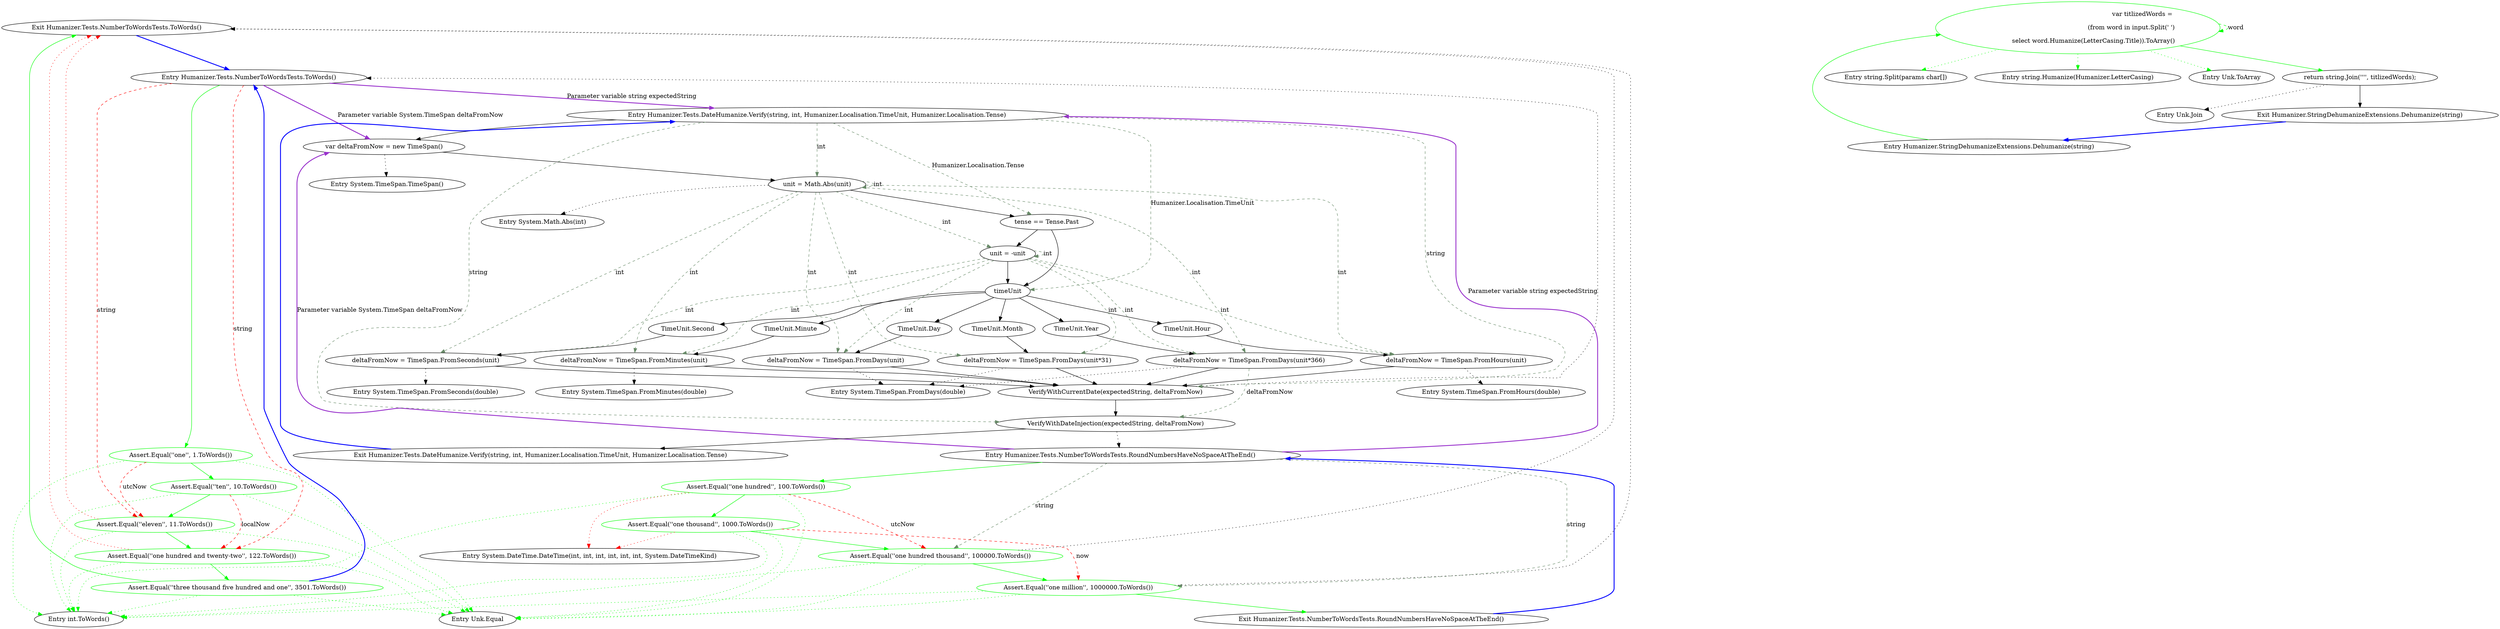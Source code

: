 digraph  {
m0_6 [label="Exit Humanizer.Tests.NumberToWordsTests.ToWords()", span="7-7", cluster="Humanizer.Tests.NumberToWordsTests.ToWords()", file="NumberToWordsTests.cs"];
m0_0 [label="Entry Humanizer.Tests.NumberToWordsTests.ToWords()", span="7-7", cluster="Humanizer.Tests.NumberToWordsTests.ToWords()", file="NumberToWordsTests.cs"];
m0_1 [label="Assert.Equal(''one'', 1.ToWords())", span="9-9", cluster="Humanizer.Tests.NumberToWordsTests.ToWords()", color=green, community=0, file="NumberToWordsTests.cs"];
m0_3 [label="Assert.Equal(''eleven'', 11.ToWords())", span="11-11", cluster="Humanizer.Tests.NumberToWordsTests.ToWords()", color=green, community=0, file="NumberToWordsTests.cs"];
m0_4 [label="Assert.Equal(''one hundred and twenty-two'', 122.ToWords())", span="12-12", cluster="Humanizer.Tests.NumberToWordsTests.ToWords()", color=green, community=0, file="NumberToWordsTests.cs"];
m0_2 [label="Assert.Equal(''ten'', 10.ToWords())", span="10-10", cluster="Humanizer.Tests.NumberToWordsTests.ToWords()", color=green, community=0, file="NumberToWordsTests.cs"];
m0_5 [label="Assert.Equal(''three thousand five hundred and one'', 3501.ToWords())", span="13-13", cluster="Humanizer.Tests.NumberToWordsTests.ToWords()", file="NumberToWordsTests.cs", color=green, community=0];
m0_38 [label="Entry System.Math.Abs(int)", span="0-0", cluster="System.Math.Abs(int)", file="NumberToWordsTests.cs"];
m0_7 [label="Entry int.ToWords()", span="16-16", cluster="int.ToWords()", file="NumberToWordsTests.cs"];
m0_37 [label="Entry System.TimeSpan.TimeSpan()", span="0-0", cluster="System.TimeSpan.TimeSpan()", file="NumberToWordsTests.cs"];
m0_40 [label="Entry System.TimeSpan.FromMinutes(double)", span="0-0", cluster="System.TimeSpan.FromMinutes(double)", file="NumberToWordsTests.cs"];
m0_8 [label="Entry Unk.Equal", span="", cluster="Unk.Equal", file="NumberToWordsTests.cs"];
m0_9 [label="Entry Humanizer.Tests.NumberToWordsTests.RoundNumbersHaveNoSpaceAtTheEnd()", span="17-17", cluster="Humanizer.Tests.NumberToWordsTests.RoundNumbersHaveNoSpaceAtTheEnd()", file="NumberToWordsTests.cs"];
m0_10 [label="Assert.Equal(''one hundred'', 100.ToWords())", span="19-19", cluster="Humanizer.Tests.NumberToWordsTests.RoundNumbersHaveNoSpaceAtTheEnd()", color=green, community=0, file="NumberToWordsTests.cs"];
m0_12 [label="Assert.Equal(''one hundred thousand'', 100000.ToWords())", span="21-21", cluster="Humanizer.Tests.NumberToWordsTests.RoundNumbersHaveNoSpaceAtTheEnd()", file="NumberToWordsTests.cs", color=green, community=0];
m0_13 [label="Assert.Equal(''one million'', 1000000.ToWords())", span="22-22", cluster="Humanizer.Tests.NumberToWordsTests.RoundNumbersHaveNoSpaceAtTheEnd()", file="NumberToWordsTests.cs", color=green, community=0];
m0_11 [label="Assert.Equal(''one thousand'', 1000.ToWords())", span="20-20", cluster="Humanizer.Tests.NumberToWordsTests.RoundNumbersHaveNoSpaceAtTheEnd()", color=green, community=0, file="NumberToWordsTests.cs"];
m0_14 [label="Exit Humanizer.Tests.NumberToWordsTests.RoundNumbersHaveNoSpaceAtTheEnd()", span="17-17", cluster="Humanizer.Tests.NumberToWordsTests.RoundNumbersHaveNoSpaceAtTheEnd()", file="NumberToWordsTests.cs"];
m0_15 [label="Entry System.DateTime.DateTime(int, int, int, int, int, int, System.DateTimeKind)", span="0-0", cluster="System.DateTime.DateTime(int, int, int, int, int, int, System.DateTimeKind)", file="NumberToWordsTests.cs"];
m0_39 [label="Entry System.TimeSpan.FromSeconds(double)", span="0-0", cluster="System.TimeSpan.FromSeconds(double)", file="NumberToWordsTests.cs"];
m0_41 [label="Entry System.TimeSpan.FromHours(double)", span="0-0", cluster="System.TimeSpan.FromHours(double)", file="NumberToWordsTests.cs"];
m0_42 [label="Entry System.TimeSpan.FromDays(double)", span="0-0", cluster="System.TimeSpan.FromDays(double)", file="NumberToWordsTests.cs"];
m0_16 [label="Entry Humanizer.Tests.DateHumanize.Verify(string, int, Humanizer.Localisation.TimeUnit, Humanizer.Localisation.Tense)", span="27-27", cluster="Humanizer.Tests.DateHumanize.Verify(string, int, Humanizer.Localisation.TimeUnit, Humanizer.Localisation.Tense)", file="NumberToWordsTests.cs"];
m0_17 [label="var deltaFromNow = new TimeSpan()", span="29-29", cluster="Humanizer.Tests.DateHumanize.Verify(string, int, Humanizer.Localisation.TimeUnit, Humanizer.Localisation.Tense)", file="NumberToWordsTests.cs"];
m0_18 [label="unit = Math.Abs(unit)", span="30-30", cluster="Humanizer.Tests.DateHumanize.Verify(string, int, Humanizer.Localisation.TimeUnit, Humanizer.Localisation.Tense)", file="NumberToWordsTests.cs"];
m0_19 [label="tense == Tense.Past", span="32-32", cluster="Humanizer.Tests.DateHumanize.Verify(string, int, Humanizer.Localisation.TimeUnit, Humanizer.Localisation.Tense)", file="NumberToWordsTests.cs"];
m0_21 [label=timeUnit, span="35-35", cluster="Humanizer.Tests.DateHumanize.Verify(string, int, Humanizer.Localisation.TimeUnit, Humanizer.Localisation.Tense)", file="NumberToWordsTests.cs"];
m0_34 [label="VerifyWithCurrentDate(expectedString, deltaFromNow)", span="57-57", cluster="Humanizer.Tests.DateHumanize.Verify(string, int, Humanizer.Localisation.TimeUnit, Humanizer.Localisation.Tense)", file="NumberToWordsTests.cs"];
m0_35 [label="VerifyWithDateInjection(expectedString, deltaFromNow)", span="58-58", cluster="Humanizer.Tests.DateHumanize.Verify(string, int, Humanizer.Localisation.TimeUnit, Humanizer.Localisation.Tense)", file="NumberToWordsTests.cs"];
m0_20 [label="unit = -unit", span="33-33", cluster="Humanizer.Tests.DateHumanize.Verify(string, int, Humanizer.Localisation.TimeUnit, Humanizer.Localisation.Tense)", file="NumberToWordsTests.cs"];
m0_23 [label="deltaFromNow = TimeSpan.FromSeconds(unit)", span="38-38", cluster="Humanizer.Tests.DateHumanize.Verify(string, int, Humanizer.Localisation.TimeUnit, Humanizer.Localisation.Tense)", file="NumberToWordsTests.cs"];
m0_25 [label="deltaFromNow = TimeSpan.FromMinutes(unit)", span="41-41", cluster="Humanizer.Tests.DateHumanize.Verify(string, int, Humanizer.Localisation.TimeUnit, Humanizer.Localisation.Tense)", file="NumberToWordsTests.cs"];
m0_27 [label="deltaFromNow = TimeSpan.FromHours(unit)", span="44-44", cluster="Humanizer.Tests.DateHumanize.Verify(string, int, Humanizer.Localisation.TimeUnit, Humanizer.Localisation.Tense)", file="NumberToWordsTests.cs"];
m0_29 [label="deltaFromNow = TimeSpan.FromDays(unit)", span="47-47", cluster="Humanizer.Tests.DateHumanize.Verify(string, int, Humanizer.Localisation.TimeUnit, Humanizer.Localisation.Tense)", file="NumberToWordsTests.cs"];
m0_31 [label="deltaFromNow = TimeSpan.FromDays(unit*31)", span="50-50", cluster="Humanizer.Tests.DateHumanize.Verify(string, int, Humanizer.Localisation.TimeUnit, Humanizer.Localisation.Tense)", file="NumberToWordsTests.cs"];
m0_33 [label="deltaFromNow = TimeSpan.FromDays(unit*366)", span="53-53", cluster="Humanizer.Tests.DateHumanize.Verify(string, int, Humanizer.Localisation.TimeUnit, Humanizer.Localisation.Tense)", file="NumberToWordsTests.cs"];
m0_22 [label="TimeUnit.Second", span="37-37", cluster="Humanizer.Tests.DateHumanize.Verify(string, int, Humanizer.Localisation.TimeUnit, Humanizer.Localisation.Tense)", file="NumberToWordsTests.cs"];
m0_24 [label="TimeUnit.Minute", span="40-40", cluster="Humanizer.Tests.DateHumanize.Verify(string, int, Humanizer.Localisation.TimeUnit, Humanizer.Localisation.Tense)", file="NumberToWordsTests.cs"];
m0_26 [label="TimeUnit.Hour", span="43-43", cluster="Humanizer.Tests.DateHumanize.Verify(string, int, Humanizer.Localisation.TimeUnit, Humanizer.Localisation.Tense)", file="NumberToWordsTests.cs"];
m0_28 [label="TimeUnit.Day", span="46-46", cluster="Humanizer.Tests.DateHumanize.Verify(string, int, Humanizer.Localisation.TimeUnit, Humanizer.Localisation.Tense)", file="NumberToWordsTests.cs"];
m0_30 [label="TimeUnit.Month", span="49-49", cluster="Humanizer.Tests.DateHumanize.Verify(string, int, Humanizer.Localisation.TimeUnit, Humanizer.Localisation.Tense)", file="NumberToWordsTests.cs"];
m0_32 [label="TimeUnit.Year", span="52-52", cluster="Humanizer.Tests.DateHumanize.Verify(string, int, Humanizer.Localisation.TimeUnit, Humanizer.Localisation.Tense)", file="NumberToWordsTests.cs"];
m0_36 [label="Exit Humanizer.Tests.DateHumanize.Verify(string, int, Humanizer.Localisation.TimeUnit, Humanizer.Localisation.Tense)", span="27-27", cluster="Humanizer.Tests.DateHumanize.Verify(string, int, Humanizer.Localisation.TimeUnit, Humanizer.Localisation.Tense)", file="NumberToWordsTests.cs"];
m1_4 [label="Entry string.Split(params char[])", span="0-0", cluster="string.Split(params char[])", file="StringDehumanizeExtensions.cs"];
m1_5 [label="Entry string.Humanize(Humanizer.LetterCasing)", span="62-62", cluster="string.Humanize(Humanizer.LetterCasing)", file="StringDehumanizeExtensions.cs"];
m1_7 [label="Entry Unk.Join", span="", cluster="Unk.Join", file="StringDehumanizeExtensions.cs"];
m1_6 [label="Entry Unk.ToArray", span="", cluster="Unk.ToArray", file="StringDehumanizeExtensions.cs"];
m1_0 [label="Entry Humanizer.StringDehumanizeExtensions.Dehumanize(string)", span="11-11", cluster="Humanizer.StringDehumanizeExtensions.Dehumanize(string)", file="StringDehumanizeExtensions.cs"];
m1_1 [label="var titlizedWords = \r\n                (from word in input.Split(' ')\r\n                select word.Humanize(LetterCasing.Title)).ToArray()", span="13-15", cluster="Humanizer.StringDehumanizeExtensions.Dehumanize(string)", color=green, community=0, file="StringDehumanizeExtensions.cs"];
m1_2 [label="return string.Join('''', titlizedWords);", span="17-17", cluster="Humanizer.StringDehumanizeExtensions.Dehumanize(string)", file="StringDehumanizeExtensions.cs"];
m1_3 [label="Exit Humanizer.StringDehumanizeExtensions.Dehumanize(string)", span="11-11", cluster="Humanizer.StringDehumanizeExtensions.Dehumanize(string)", file="StringDehumanizeExtensions.cs"];
m0_6 -> m0_0  [key=0, style=bold, color=blue];
m0_0 -> m0_1  [key=0, style=solid, color=green];
m0_0 -> m0_3  [key=1, style=dashed, color=red, label=string];
m0_0 -> m0_4  [key=1, style=dashed, color=red, label=string];
m0_0 -> m0_16  [key=3, color=darkorchid, style=bold, label="Parameter variable string expectedString"];
m0_0 -> m0_17  [key=3, color=darkorchid, style=bold, label="Parameter variable System.TimeSpan deltaFromNow"];
m0_1 -> m0_2  [key=0, style=solid, color=green];
m0_1 -> m0_3  [key=1, style=dashed, color=red, label=utcNow];
m0_1 -> m0_7  [key=2, style=dotted, color=green];
m0_1 -> m0_8  [key=2, style=dotted, color=green];
m0_3 -> m0_4  [key=0, style=solid, color=green];
m0_3 -> m0_6  [key=2, style=dotted, color=red];
m0_3 -> m0_7  [key=2, style=dotted, color=green];
m0_3 -> m0_8  [key=2, style=dotted, color=green];
m0_4 -> m0_5  [key=0, style=solid, color=green];
m0_4 -> m0_6  [key=2, style=dotted, color=red];
m0_4 -> m0_7  [key=2, style=dotted, color=green];
m0_4 -> m0_8  [key=2, style=dotted, color=green];
m0_2 -> m0_3  [key=0, style=solid, color=green];
m0_2 -> m0_4  [key=1, style=dashed, color=red, label=localNow];
m0_2 -> m0_7  [key=2, style=dotted, color=green];
m0_2 -> m0_8  [key=2, style=dotted, color=green];
m0_5 -> m0_0  [key=0, style=bold, color=blue];
m0_5 -> m0_6  [key=0, style=solid, color=green];
m0_5 -> m0_7  [key=2, style=dotted, color=green];
m0_5 -> m0_8  [key=2, style=dotted, color=green];
m0_9 -> m0_10  [key=0, style=solid, color=green];
m0_9 -> m0_12  [key=1, style=dashed, color=darkseagreen4, label=string];
m0_9 -> m0_13  [key=1, style=dashed, color=darkseagreen4, label=string];
m0_9 -> m0_16  [key=3, color=darkorchid, style=bold, label="Parameter variable string expectedString"];
m0_9 -> m0_17  [key=3, color=darkorchid, style=bold, label="Parameter variable System.TimeSpan deltaFromNow"];
m0_10 -> m0_11  [key=0, style=solid, color=green];
m0_10 -> m0_15  [key=2, style=dotted, color=red];
m0_10 -> m0_12  [key=1, style=dashed, color=red, label=utcNow];
m0_10 -> m0_7  [key=2, style=dotted, color=green];
m0_10 -> m0_8  [key=2, style=dotted, color=green];
m0_12 -> m0_13  [key=0, style=solid, color=green];
m0_12 -> m0_6  [key=2, style=dotted];
m0_12 -> m0_7  [key=2, style=dotted, color=green];
m0_12 -> m0_8  [key=2, style=dotted, color=green];
m0_13 -> m0_14  [key=0, style=solid, color=green];
m0_13 -> m0_6  [key=2, style=dotted];
m0_13 -> m0_7  [key=2, style=dotted, color=green];
m0_13 -> m0_8  [key=2, style=dotted, color=green];
m0_11 -> m0_12  [key=0, style=solid, color=green];
m0_11 -> m0_15  [key=2, style=dotted, color=red];
m0_11 -> m0_13  [key=1, style=dashed, color=red, label=now];
m0_11 -> m0_7  [key=2, style=dotted, color=green];
m0_11 -> m0_8  [key=2, style=dotted, color=green];
m0_14 -> m0_9  [key=0, style=bold, color=blue];
m0_16 -> m0_17  [key=0, style=solid];
m0_16 -> m0_18  [key=1, style=dashed, color=darkseagreen4, label=int];
m0_16 -> m0_19  [key=1, style=dashed, color=darkseagreen4, label="Humanizer.Localisation.Tense"];
m0_16 -> m0_21  [key=1, style=dashed, color=darkseagreen4, label="Humanizer.Localisation.TimeUnit"];
m0_16 -> m0_34  [key=1, style=dashed, color=darkseagreen4, label=string];
m0_16 -> m0_35  [key=1, style=dashed, color=darkseagreen4, label=string];
m0_17 -> m0_18  [key=0, style=solid];
m0_17 -> m0_37  [key=2, style=dotted];
m0_18 -> m0_19  [key=0, style=solid];
m0_18 -> m0_38  [key=2, style=dotted];
m0_18 -> m0_18  [key=1, style=dashed, color=darkseagreen4, label=int];
m0_18 -> m0_20  [key=1, style=dashed, color=darkseagreen4, label=int];
m0_18 -> m0_23  [key=1, style=dashed, color=darkseagreen4, label=int];
m0_18 -> m0_25  [key=1, style=dashed, color=darkseagreen4, label=int];
m0_18 -> m0_27  [key=1, style=dashed, color=darkseagreen4, label=int];
m0_18 -> m0_29  [key=1, style=dashed, color=darkseagreen4, label=int];
m0_18 -> m0_31  [key=1, style=dashed, color=darkseagreen4, label=int];
m0_18 -> m0_33  [key=1, style=dashed, color=darkseagreen4, label=int];
m0_19 -> m0_20  [key=0, style=solid];
m0_19 -> m0_21  [key=0, style=solid];
m0_21 -> m0_22  [key=0, style=solid];
m0_21 -> m0_24  [key=0, style=solid];
m0_21 -> m0_26  [key=0, style=solid];
m0_21 -> m0_28  [key=0, style=solid];
m0_21 -> m0_30  [key=0, style=solid];
m0_21 -> m0_32  [key=0, style=solid];
m0_34 -> m0_35  [key=0, style=solid];
m0_34 -> m0_0  [key=2, style=dotted];
m0_35 -> m0_36  [key=0, style=solid];
m0_35 -> m0_9  [key=2, style=dotted];
m0_20 -> m0_21  [key=0, style=solid];
m0_20 -> m0_20  [key=1, style=dashed, color=darkseagreen4, label=int];
m0_20 -> m0_23  [key=1, style=dashed, color=darkseagreen4, label=int];
m0_20 -> m0_25  [key=1, style=dashed, color=darkseagreen4, label=int];
m0_20 -> m0_27  [key=1, style=dashed, color=darkseagreen4, label=int];
m0_20 -> m0_29  [key=1, style=dashed, color=darkseagreen4, label=int];
m0_20 -> m0_31  [key=1, style=dashed, color=darkseagreen4, label=int];
m0_20 -> m0_33  [key=1, style=dashed, color=darkseagreen4, label=int];
m0_23 -> m0_34  [key=0, style=solid];
m0_23 -> m0_39  [key=2, style=dotted];
m0_25 -> m0_34  [key=0, style=solid];
m0_25 -> m0_40  [key=2, style=dotted];
m0_27 -> m0_34  [key=0, style=solid];
m0_27 -> m0_41  [key=2, style=dotted];
m0_29 -> m0_34  [key=0, style=solid];
m0_29 -> m0_42  [key=2, style=dotted];
m0_31 -> m0_34  [key=0, style=solid];
m0_31 -> m0_42  [key=2, style=dotted];
m0_33 -> m0_34  [key=0, style=solid];
m0_33 -> m0_42  [key=2, style=dotted];
m0_33 -> m0_35  [key=1, style=dashed, color=darkseagreen4, label=deltaFromNow];
m0_22 -> m0_23  [key=0, style=solid];
m0_24 -> m0_25  [key=0, style=solid];
m0_26 -> m0_27  [key=0, style=solid];
m0_28 -> m0_29  [key=0, style=solid];
m0_30 -> m0_31  [key=0, style=solid];
m0_32 -> m0_33  [key=0, style=solid];
m0_36 -> m0_16  [key=0, style=bold, color=blue];
m1_0 -> m1_1  [key=0, style=solid, color=green];
m1_1 -> m1_2  [key=0, style=solid, color=green];
m1_1 -> m1_4  [key=2, style=dotted, color=green];
m1_1 -> m1_5  [key=2, style=dotted, color=green];
m1_1 -> m1_6  [key=2, style=dotted, color=green];
m1_1 -> m1_1  [key=1, style=dashed, color=green, label=word];
m1_2 -> m1_3  [key=0, style=solid];
m1_2 -> m1_7  [key=2, style=dotted];
m1_3 -> m1_0  [key=0, style=bold, color=blue];
}
